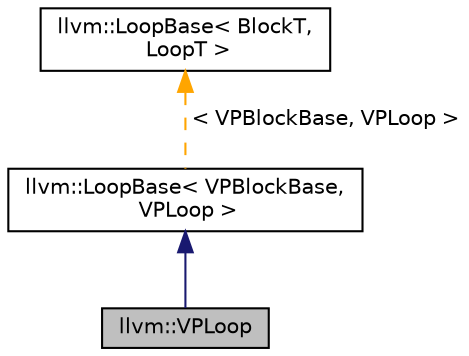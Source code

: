 digraph "llvm::VPLoop"
{
 // LATEX_PDF_SIZE
  bgcolor="transparent";
  edge [fontname="Helvetica",fontsize="10",labelfontname="Helvetica",labelfontsize="10"];
  node [fontname="Helvetica",fontsize="10",shape="box"];
  Node1 [label="llvm::VPLoop",height=0.2,width=0.4,color="black", fillcolor="grey75", style="filled", fontcolor="black",tooltip="Hold analysis information for every loop detected by VPLoopInfo."];
  Node2 -> Node1 [dir="back",color="midnightblue",fontsize="10",style="solid",fontname="Helvetica"];
  Node2 [label="llvm::LoopBase\< VPBlockBase,\l VPLoop \>",height=0.2,width=0.4,color="black",URL="$classllvm_1_1LoopBase.html",tooltip=" "];
  Node3 -> Node2 [dir="back",color="orange",fontsize="10",style="dashed",label=" \< VPBlockBase, VPLoop \>" ,fontname="Helvetica"];
  Node3 [label="llvm::LoopBase\< BlockT,\l LoopT \>",height=0.2,width=0.4,color="black",URL="$classllvm_1_1LoopBase.html",tooltip="Instances of this class are used to represent loops that are detected in the flow graph."];
}
